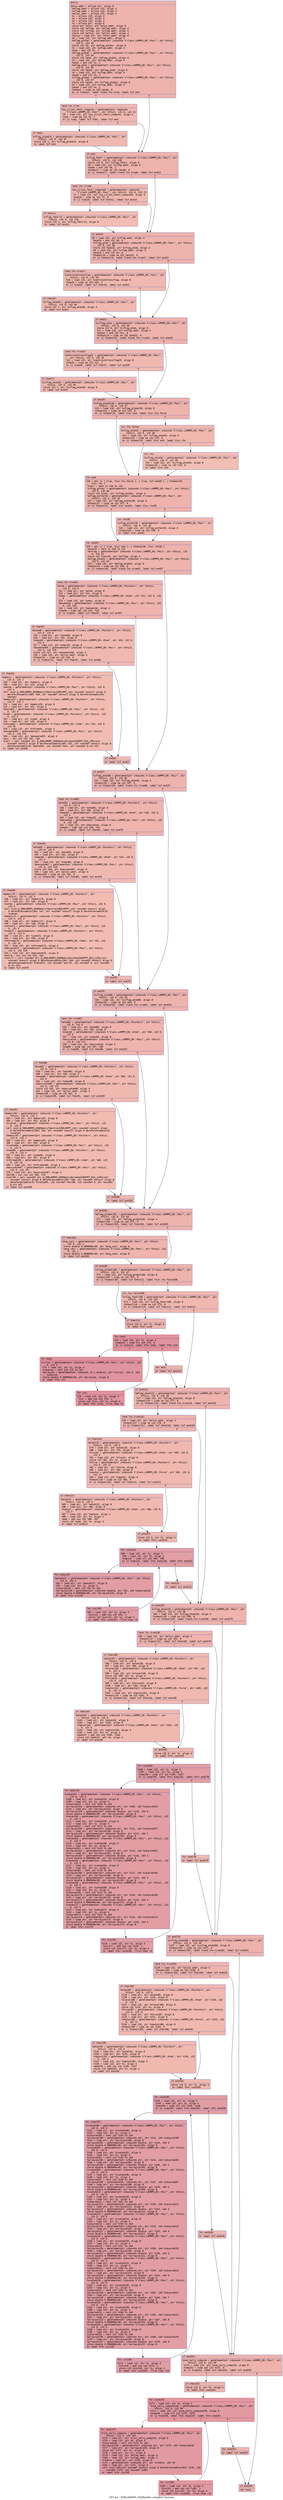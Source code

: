 digraph "CFG for '_ZN9LAMMPS_NS4Pair8ev_setupEiii' function" {
	label="CFG for '_ZN9LAMMPS_NS4Pair8ev_setupEiii' function";

	Node0x55f57321d550 [shape=record,color="#3d50c3ff", style=filled, fillcolor="#d6524470" fontname="Courier",label="{entry:\l|  %this.addr = alloca ptr, align 8\l  %eflag.addr = alloca i32, align 4\l  %vflag.addr = alloca i32, align 4\l  %alloc.addr = alloca i32, align 4\l  %i = alloca i32, align 4\l  %n = alloca i32, align 4\l  %k = alloca i32, align 4\l  %c = alloca ptr, align 8\l  store ptr %this, ptr %this.addr, align 8\l  store i32 %eflag, ptr %eflag.addr, align 4\l  store i32 %vflag, ptr %vflag.addr, align 4\l  store i32 %alloc, ptr %alloc.addr, align 4\l  %this1 = load ptr, ptr %this.addr, align 8\l  %0 = load i32, ptr %eflag.addr, align 4\l  %eflag_either = getelementptr inbounds %\"class.LAMMPS_NS::Pair\", ptr %this1,\l... i32 0, i32 43\l  store i32 %0, ptr %eflag_either, align 8\l  %1 = load i32, ptr %eflag.addr, align 4\l  %and = and i32 %1, 1\l  %eflag_global = getelementptr inbounds %\"class.LAMMPS_NS::Pair\", ptr %this1,\l... i32 0, i32 44\l  store i32 %and, ptr %eflag_global, align 4\l  %2 = load i32, ptr %eflag.addr, align 4\l  %and2 = and i32 %2, 2\l  %eflag_atom = getelementptr inbounds %\"class.LAMMPS_NS::Pair\", ptr %this1,\l... i32 0, i32 45\l  store i32 %and2, ptr %eflag_atom, align 8\l  %3 = load i32, ptr %vflag.addr, align 4\l  %and3 = and i32 %3, 1\l  %vflag_global = getelementptr inbounds %\"class.LAMMPS_NS::Pair\", ptr %this1,\l... i32 0, i32 47\l  store i32 %and3, ptr %vflag_global, align 8\l  %4 = load i32, ptr %vflag.addr, align 4\l  %and4 = and i32 %4, 2\l  %tobool = icmp ne i32 %and4, 0\l  br i1 %tobool, label %land.lhs.true, label %if.end\l|{<s0>T|<s1>F}}"];
	Node0x55f57321d550:s0 -> Node0x55f57321f0b0[tooltip="entry -> land.lhs.true\nProbability 50.00%" ];
	Node0x55f57321d550:s1 -> Node0x55f57321f130[tooltip="entry -> if.end\nProbability 50.00%" ];
	Node0x55f57321f0b0 [shape=record,color="#3d50c3ff", style=filled, fillcolor="#dc5d4a70" fontname="Courier",label="{land.lhs.true:\l|  %no_virial_fdotr_compute = getelementptr inbounds\l... %\"class.LAMMPS_NS::Pair\", ptr %this1, i32 0, i32 21\l  %5 = load i32, ptr %no_virial_fdotr_compute, align 4\l  %cmp = icmp eq i32 %5, 1\l  br i1 %cmp, label %if.then, label %if.end\l|{<s0>T|<s1>F}}"];
	Node0x55f57321f0b0:s0 -> Node0x55f57321f680[tooltip="land.lhs.true -> if.then\nProbability 50.00%" ];
	Node0x55f57321f0b0:s1 -> Node0x55f57321f130[tooltip="land.lhs.true -> if.end\nProbability 50.00%" ];
	Node0x55f57321f680 [shape=record,color="#3d50c3ff", style=filled, fillcolor="#de614d70" fontname="Courier",label="{if.then:\l|  %vflag_global5 = getelementptr inbounds %\"class.LAMMPS_NS::Pair\", ptr\l... %this1, i32 0, i32 47\l  store i32 1, ptr %vflag_global5, align 8\l  br label %if.end\l}"];
	Node0x55f57321f680 -> Node0x55f57321f130[tooltip="if.then -> if.end\nProbability 100.00%" ];
	Node0x55f57321f130 [shape=record,color="#3d50c3ff", style=filled, fillcolor="#d6524470" fontname="Courier",label="{if.end:\l|  %vflag_fdotr = getelementptr inbounds %\"class.LAMMPS_NS::Pair\", ptr\l... %this1, i32 0, i32 118\l  store i32 0, ptr %vflag_fdotr, align 8\l  %6 = load i32, ptr %vflag.addr, align 4\l  %and6 = and i32 %6, 2\l  %tobool7 = icmp ne i32 %and6, 0\l  br i1 %tobool7, label %land.lhs.true8, label %if.end13\l|{<s0>T|<s1>F}}"];
	Node0x55f57321f130:s0 -> Node0x55f57321fcb0[tooltip="if.end -> land.lhs.true8\nProbability 50.00%" ];
	Node0x55f57321f130:s1 -> Node0x55f57321fd30[tooltip="if.end -> if.end13\nProbability 50.00%" ];
	Node0x55f57321fcb0 [shape=record,color="#3d50c3ff", style=filled, fillcolor="#dc5d4a70" fontname="Courier",label="{land.lhs.true8:\l|  %no_virial_fdotr_compute9 = getelementptr inbounds\l... %\"class.LAMMPS_NS::Pair\", ptr %this1, i32 0, i32 21\l  %7 = load i32, ptr %no_virial_fdotr_compute9, align 4\l  %cmp10 = icmp eq i32 %7, 0\l  br i1 %cmp10, label %if.then11, label %if.end13\l|{<s0>T|<s1>F}}"];
	Node0x55f57321fcb0:s0 -> Node0x55f573220120[tooltip="land.lhs.true8 -> if.then11\nProbability 37.50%" ];
	Node0x55f57321fcb0:s1 -> Node0x55f57321fd30[tooltip="land.lhs.true8 -> if.end13\nProbability 62.50%" ];
	Node0x55f573220120 [shape=record,color="#3d50c3ff", style=filled, fillcolor="#e1675170" fontname="Courier",label="{if.then11:\l|  %vflag_fdotr12 = getelementptr inbounds %\"class.LAMMPS_NS::Pair\", ptr\l... %this1, i32 0, i32 118\l  store i32 1, ptr %vflag_fdotr12, align 8\l  br label %if.end13\l}"];
	Node0x55f573220120 -> Node0x55f57321fd30[tooltip="if.then11 -> if.end13\nProbability 100.00%" ];
	Node0x55f57321fd30 [shape=record,color="#3d50c3ff", style=filled, fillcolor="#d6524470" fontname="Courier",label="{if.end13:\l|  %8 = load i32, ptr %vflag.addr, align 4\l  %and14 = and i32 %8, 4\l  %vflag_atom = getelementptr inbounds %\"class.LAMMPS_NS::Pair\", ptr %this1,\l... i32 0, i32 48\l  store i32 %and14, ptr %vflag_atom, align 4\l  %9 = load i32, ptr %vflag.addr, align 4\l  %and15 = and i32 %9, 8\l  %tobool16 = icmp ne i32 %and15, 0\l  br i1 %tobool16, label %land.lhs.true17, label %if.end21\l|{<s0>T|<s1>F}}"];
	Node0x55f57321fd30:s0 -> Node0x55f5732208a0[tooltip="if.end13 -> land.lhs.true17\nProbability 50.00%" ];
	Node0x55f57321fd30:s1 -> Node0x55f573220920[tooltip="if.end13 -> if.end21\nProbability 50.00%" ];
	Node0x55f5732208a0 [shape=record,color="#3d50c3ff", style=filled, fillcolor="#dc5d4a70" fontname="Courier",label="{land.lhs.true17:\l|  %centroidstressflag = getelementptr inbounds %\"class.LAMMPS_NS::Pair\", ptr\l... %this1, i32 0, i32 35\l  %10 = load i32, ptr %centroidstressflag, align 8\l  %cmp18 = icmp ne i32 %10, 1\l  br i1 %cmp18, label %if.then19, label %if.end21\l|{<s0>T|<s1>F}}"];
	Node0x55f5732208a0:s0 -> Node0x55f573220d00[tooltip="land.lhs.true17 -> if.then19\nProbability 50.00%" ];
	Node0x55f5732208a0:s1 -> Node0x55f573220920[tooltip="land.lhs.true17 -> if.end21\nProbability 50.00%" ];
	Node0x55f573220d00 [shape=record,color="#3d50c3ff", style=filled, fillcolor="#de614d70" fontname="Courier",label="{if.then19:\l|  %vflag_atom20 = getelementptr inbounds %\"class.LAMMPS_NS::Pair\", ptr\l... %this1, i32 0, i32 48\l  store i32 1, ptr %vflag_atom20, align 4\l  br label %if.end21\l}"];
	Node0x55f573220d00 -> Node0x55f573220920[tooltip="if.then19 -> if.end21\nProbability 100.00%" ];
	Node0x55f573220920 [shape=record,color="#3d50c3ff", style=filled, fillcolor="#d6524470" fontname="Courier",label="{if.end21:\l|  %cvflag_atom = getelementptr inbounds %\"class.LAMMPS_NS::Pair\", ptr\l... %this1, i32 0, i32 49\l  store i32 0, ptr %cvflag_atom, align 8\l  %11 = load i32, ptr %vflag.addr, align 4\l  %and22 = and i32 %11, 8\l  %tobool23 = icmp ne i32 %and22, 0\l  br i1 %tobool23, label %land.lhs.true24, label %if.end29\l|{<s0>T|<s1>F}}"];
	Node0x55f573220920:s0 -> Node0x55f57321f430[tooltip="if.end21 -> land.lhs.true24\nProbability 50.00%" ];
	Node0x55f573220920:s1 -> Node0x55f573164ac0[tooltip="if.end21 -> if.end29\nProbability 50.00%" ];
	Node0x55f57321f430 [shape=record,color="#3d50c3ff", style=filled, fillcolor="#dc5d4a70" fontname="Courier",label="{land.lhs.true24:\l|  %centroidstressflag25 = getelementptr inbounds %\"class.LAMMPS_NS::Pair\",\l... ptr %this1, i32 0, i32 35\l  %12 = load i32, ptr %centroidstressflag25, align 8\l  %cmp26 = icmp eq i32 %12, 1\l  br i1 %cmp26, label %if.then27, label %if.end29\l|{<s0>T|<s1>F}}"];
	Node0x55f57321f430:s0 -> Node0x55f573221a10[tooltip="land.lhs.true24 -> if.then27\nProbability 50.00%" ];
	Node0x55f57321f430:s1 -> Node0x55f573164ac0[tooltip="land.lhs.true24 -> if.end29\nProbability 50.00%" ];
	Node0x55f573221a10 [shape=record,color="#3d50c3ff", style=filled, fillcolor="#de614d70" fontname="Courier",label="{if.then27:\l|  %cvflag_atom28 = getelementptr inbounds %\"class.LAMMPS_NS::Pair\", ptr\l... %this1, i32 0, i32 49\l  store i32 1, ptr %cvflag_atom28, align 8\l  br label %if.end29\l}"];
	Node0x55f573221a10 -> Node0x55f573164ac0[tooltip="if.then27 -> if.end29\nProbability 100.00%" ];
	Node0x55f573164ac0 [shape=record,color="#3d50c3ff", style=filled, fillcolor="#d6524470" fontname="Courier",label="{if.end29:\l|  %vflag_global30 = getelementptr inbounds %\"class.LAMMPS_NS::Pair\", ptr\l... %this1, i32 0, i32 47\l  %13 = load i32, ptr %vflag_global30, align 8\l  %tobool31 = icmp ne i32 %13, 0\l  br i1 %tobool31, label %lor.end, label %lor.lhs.false\l|{<s0>T|<s1>F}}"];
	Node0x55f573164ac0:s0 -> Node0x55f573221ee0[tooltip="if.end29 -> lor.end\nProbability 62.50%" ];
	Node0x55f573164ac0:s1 -> Node0x55f573221f50[tooltip="if.end29 -> lor.lhs.false\nProbability 37.50%" ];
	Node0x55f573221f50 [shape=record,color="#3d50c3ff", style=filled, fillcolor="#dc5d4a70" fontname="Courier",label="{lor.lhs.false:\l|  %vflag_atom32 = getelementptr inbounds %\"class.LAMMPS_NS::Pair\", ptr\l... %this1, i32 0, i32 48\l  %14 = load i32, ptr %vflag_atom32, align 4\l  %tobool33 = icmp ne i32 %14, 0\l  br i1 %tobool33, label %lor.end, label %lor.rhs\l|{<s0>T|<s1>F}}"];
	Node0x55f573221f50:s0 -> Node0x55f573221ee0[tooltip="lor.lhs.false -> lor.end\nProbability 62.50%" ];
	Node0x55f573221f50:s1 -> Node0x55f5732222b0[tooltip="lor.lhs.false -> lor.rhs\nProbability 37.50%" ];
	Node0x55f5732222b0 [shape=record,color="#3d50c3ff", style=filled, fillcolor="#e36c5570" fontname="Courier",label="{lor.rhs:\l|  %cvflag_atom34 = getelementptr inbounds %\"class.LAMMPS_NS::Pair\", ptr\l... %this1, i32 0, i32 49\l  %15 = load i32, ptr %cvflag_atom34, align 8\l  %tobool35 = icmp ne i32 %15, 0\l  br label %lor.end\l}"];
	Node0x55f5732222b0 -> Node0x55f573221ee0[tooltip="lor.rhs -> lor.end\nProbability 100.00%" ];
	Node0x55f573221ee0 [shape=record,color="#3d50c3ff", style=filled, fillcolor="#d6524470" fontname="Courier",label="{lor.end:\l|  %16 = phi i1 [ true, %lor.lhs.false ], [ true, %if.end29 ], [ %tobool35,\l... %lor.rhs ]\l  %conv = zext i1 %16 to i32\l  %vflag_either = getelementptr inbounds %\"class.LAMMPS_NS::Pair\", ptr %this1,\l... i32 0, i32 46\l  store i32 %conv, ptr %vflag_either, align 4\l  %eflag_either36 = getelementptr inbounds %\"class.LAMMPS_NS::Pair\", ptr\l... %this1, i32 0, i32 43\l  %17 = load i32, ptr %eflag_either36, align 8\l  %tobool37 = icmp ne i32 %17, 0\l  br i1 %tobool37, label %lor.end41, label %lor.rhs38\l|{<s0>T|<s1>F}}"];
	Node0x55f573221ee0:s0 -> Node0x55f573222b70[tooltip="lor.end -> lor.end41\nProbability 62.50%" ];
	Node0x55f573221ee0:s1 -> Node0x55f573222bf0[tooltip="lor.end -> lor.rhs38\nProbability 37.50%" ];
	Node0x55f573222bf0 [shape=record,color="#3d50c3ff", style=filled, fillcolor="#dc5d4a70" fontname="Courier",label="{lor.rhs38:\l|  %vflag_either39 = getelementptr inbounds %\"class.LAMMPS_NS::Pair\", ptr\l... %this1, i32 0, i32 46\l  %18 = load i32, ptr %vflag_either39, align 4\l  %tobool40 = icmp ne i32 %18, 0\l  br label %lor.end41\l}"];
	Node0x55f573222bf0 -> Node0x55f573222b70[tooltip="lor.rhs38 -> lor.end41\nProbability 100.00%" ];
	Node0x55f573222b70 [shape=record,color="#3d50c3ff", style=filled, fillcolor="#d6524470" fontname="Courier",label="{lor.end41:\l|  %19 = phi i1 [ true, %lor.end ], [ %tobool40, %lor.rhs38 ]\l  %conv42 = zext i1 %19 to i32\l  %evflag = getelementptr inbounds %\"class.LAMMPS_NS::Pair\", ptr %this1, i32\l... 0, i32 42\l  store i32 %conv42, ptr %evflag, align 4\l  %eflag_atom43 = getelementptr inbounds %\"class.LAMMPS_NS::Pair\", ptr %this1,\l... i32 0, i32 45\l  %20 = load i32, ptr %eflag_atom43, align 8\l  %tobool44 = icmp ne i32 %20, 0\l  br i1 %tobool44, label %land.lhs.true45, label %if.end57\l|{<s0>T|<s1>F}}"];
	Node0x55f573222b70:s0 -> Node0x55f573223430[tooltip="lor.end41 -> land.lhs.true45\nProbability 62.50%" ];
	Node0x55f573222b70:s1 -> Node0x55f5732234b0[tooltip="lor.end41 -> if.end57\nProbability 37.50%" ];
	Node0x55f573223430 [shape=record,color="#3d50c3ff", style=filled, fillcolor="#d8564670" fontname="Courier",label="{land.lhs.true45:\l|  %atom = getelementptr inbounds %\"class.LAMMPS_NS::Pointers\", ptr %this1,\l... i32 0, i32 6\l  %21 = load ptr, ptr %atom, align 8\l  %22 = load ptr, ptr %21, align 8\l  %nmax = getelementptr inbounds %\"class.LAMMPS_NS::Atom\", ptr %22, i32 0, i32\l... 6\l  %23 = load i32, ptr %nmax, align 8\l  %maxeatom = getelementptr inbounds %\"class.LAMMPS_NS::Pair\", ptr %this1, i32\l... 0, i32 119\l  %24 = load i32, ptr %maxeatom, align 4\l  %cmp46 = icmp sgt i32 %23, %24\l  br i1 %cmp46, label %if.then47, label %if.end57\l|{<s0>T|<s1>F}}"];
	Node0x55f573223430:s0 -> Node0x55f573223b40[tooltip="land.lhs.true45 -> if.then47\nProbability 50.00%" ];
	Node0x55f573223430:s1 -> Node0x55f5732234b0[tooltip="land.lhs.true45 -> if.end57\nProbability 50.00%" ];
	Node0x55f573223b40 [shape=record,color="#3d50c3ff", style=filled, fillcolor="#de614d70" fontname="Courier",label="{if.then47:\l|  %atom48 = getelementptr inbounds %\"class.LAMMPS_NS::Pointers\", ptr %this1,\l... i32 0, i32 6\l  %25 = load ptr, ptr %atom48, align 8\l  %26 = load ptr, ptr %25, align 8\l  %nmax49 = getelementptr inbounds %\"class.LAMMPS_NS::Atom\", ptr %26, i32 0,\l... i32 6\l  %27 = load i32, ptr %nmax49, align 8\l  %maxeatom50 = getelementptr inbounds %\"class.LAMMPS_NS::Pair\", ptr %this1,\l... i32 0, i32 119\l  store i32 %27, ptr %maxeatom50, align 4\l  %28 = load i32, ptr %alloc.addr, align 4\l  %tobool51 = icmp ne i32 %28, 0\l  br i1 %tobool51, label %if.then52, label %if.end56\l|{<s0>T|<s1>F}}"];
	Node0x55f573223b40:s0 -> Node0x55f573224280[tooltip="if.then47 -> if.then52\nProbability 62.50%" ];
	Node0x55f573223b40:s1 -> Node0x55f573224300[tooltip="if.then47 -> if.end56\nProbability 37.50%" ];
	Node0x55f573224280 [shape=record,color="#3d50c3ff", style=filled, fillcolor="#e1675170" fontname="Courier",label="{if.then52:\l|  %memory = getelementptr inbounds %\"class.LAMMPS_NS::Pointers\", ptr %this1,\l... i32 0, i32 2\l  %29 = load ptr, ptr %memory, align 8\l  %30 = load ptr, ptr %29, align 8\l  %eatom = getelementptr inbounds %\"class.LAMMPS_NS::Pair\", ptr %this1, i32 0,\l... i32 4\l  call void @_ZN9LAMMPS_NS6Memory7destroyIdEEvRPT_(ptr noundef nonnull align 8\l... dereferenceable(184) %30, ptr noundef nonnull align 8 dereferenceable(8)\l... %eatom)\l  %memory53 = getelementptr inbounds %\"class.LAMMPS_NS::Pointers\", ptr %this1,\l... i32 0, i32 2\l  %31 = load ptr, ptr %memory53, align 8\l  %32 = load ptr, ptr %31, align 8\l  %eatom54 = getelementptr inbounds %\"class.LAMMPS_NS::Pair\", ptr %this1, i32\l... 0, i32 4\l  %comm = getelementptr inbounds %\"class.LAMMPS_NS::Pointers\", ptr %this1, i32\l... 0, i32 9\l  %33 = load ptr, ptr %comm, align 8\l  %34 = load ptr, ptr %33, align 8\l  %nthreads = getelementptr inbounds %\"class.LAMMPS_NS::Comm\", ptr %34, i32 0,\l... i32 16\l  %35 = load i32, ptr %nthreads, align 4\l  %maxeatom55 = getelementptr inbounds %\"class.LAMMPS_NS::Pair\", ptr %this1,\l... i32 0, i32 119\l  %36 = load i32, ptr %maxeatom55, align 4\l  %mul = mul nsw i32 %35, %36\l  %call = call noundef ptr @_ZN9LAMMPS_NS6Memory6createIdEEPT_RS3_iPKc(ptr\l... noundef nonnull align 8 dereferenceable(184) %32, ptr noundef nonnull align 8\l... dereferenceable(8) %eatom54, i32 noundef %mul, ptr noundef @.str.63)\l  br label %if.end56\l}"];
	Node0x55f573224280 -> Node0x55f573224300[tooltip="if.then52 -> if.end56\nProbability 100.00%" ];
	Node0x55f573224300 [shape=record,color="#3d50c3ff", style=filled, fillcolor="#de614d70" fontname="Courier",label="{if.end56:\l|  br label %if.end57\l}"];
	Node0x55f573224300 -> Node0x55f5732234b0[tooltip="if.end56 -> if.end57\nProbability 100.00%" ];
	Node0x55f5732234b0 [shape=record,color="#3d50c3ff", style=filled, fillcolor="#d6524470" fontname="Courier",label="{if.end57:\l|  %vflag_atom58 = getelementptr inbounds %\"class.LAMMPS_NS::Pair\", ptr\l... %this1, i32 0, i32 48\l  %37 = load i32, ptr %vflag_atom58, align 4\l  %tobool59 = icmp ne i32 %37, 0\l  br i1 %tobool59, label %land.lhs.true60, label %if.end79\l|{<s0>T|<s1>F}}"];
	Node0x55f5732234b0:s0 -> Node0x55f573225bc0[tooltip="if.end57 -> land.lhs.true60\nProbability 62.50%" ];
	Node0x55f5732234b0:s1 -> Node0x55f573225c40[tooltip="if.end57 -> if.end79\nProbability 37.50%" ];
	Node0x55f573225bc0 [shape=record,color="#3d50c3ff", style=filled, fillcolor="#d8564670" fontname="Courier",label="{land.lhs.true60:\l|  %atom61 = getelementptr inbounds %\"class.LAMMPS_NS::Pointers\", ptr %this1,\l... i32 0, i32 6\l  %38 = load ptr, ptr %atom61, align 8\l  %39 = load ptr, ptr %38, align 8\l  %nmax62 = getelementptr inbounds %\"class.LAMMPS_NS::Atom\", ptr %39, i32 0,\l... i32 6\l  %40 = load i32, ptr %nmax62, align 8\l  %maxvatom = getelementptr inbounds %\"class.LAMMPS_NS::Pair\", ptr %this1, i32\l... 0, i32 120\l  %41 = load i32, ptr %maxvatom, align 8\l  %cmp63 = icmp sgt i32 %40, %41\l  br i1 %cmp63, label %if.then64, label %if.end79\l|{<s0>T|<s1>F}}"];
	Node0x55f573225bc0:s0 -> Node0x55f5732262b0[tooltip="land.lhs.true60 -> if.then64\nProbability 50.00%" ];
	Node0x55f573225bc0:s1 -> Node0x55f573225c40[tooltip="land.lhs.true60 -> if.end79\nProbability 50.00%" ];
	Node0x55f5732262b0 [shape=record,color="#3d50c3ff", style=filled, fillcolor="#de614d70" fontname="Courier",label="{if.then64:\l|  %atom65 = getelementptr inbounds %\"class.LAMMPS_NS::Pointers\", ptr %this1,\l... i32 0, i32 6\l  %42 = load ptr, ptr %atom65, align 8\l  %43 = load ptr, ptr %42, align 8\l  %nmax66 = getelementptr inbounds %\"class.LAMMPS_NS::Atom\", ptr %43, i32 0,\l... i32 6\l  %44 = load i32, ptr %nmax66, align 8\l  %maxvatom67 = getelementptr inbounds %\"class.LAMMPS_NS::Pair\", ptr %this1,\l... i32 0, i32 120\l  store i32 %44, ptr %maxvatom67, align 8\l  %45 = load i32, ptr %alloc.addr, align 4\l  %tobool68 = icmp ne i32 %45, 0\l  br i1 %tobool68, label %if.then69, label %if.end78\l|{<s0>T|<s1>F}}"];
	Node0x55f5732262b0:s0 -> Node0x55f5732269f0[tooltip="if.then64 -> if.then69\nProbability 62.50%" ];
	Node0x55f5732262b0:s1 -> Node0x55f573226a70[tooltip="if.then64 -> if.end78\nProbability 37.50%" ];
	Node0x55f5732269f0 [shape=record,color="#3d50c3ff", style=filled, fillcolor="#e1675170" fontname="Courier",label="{if.then69:\l|  %memory70 = getelementptr inbounds %\"class.LAMMPS_NS::Pointers\", ptr\l... %this1, i32 0, i32 2\l  %46 = load ptr, ptr %memory70, align 8\l  %47 = load ptr, ptr %46, align 8\l  %vatom = getelementptr inbounds %\"class.LAMMPS_NS::Pair\", ptr %this1, i32 0,\l... i32 5\l  call void @_ZN9LAMMPS_NS6Memory7destroyIdEEvRPPT_(ptr noundef nonnull align\l... 8 dereferenceable(184) %47, ptr noundef nonnull align 8 dereferenceable(8)\l... %vatom)\l  %memory71 = getelementptr inbounds %\"class.LAMMPS_NS::Pointers\", ptr %this1,\l... i32 0, i32 2\l  %48 = load ptr, ptr %memory71, align 8\l  %49 = load ptr, ptr %48, align 8\l  %vatom72 = getelementptr inbounds %\"class.LAMMPS_NS::Pair\", ptr %this1, i32\l... 0, i32 5\l  %comm73 = getelementptr inbounds %\"class.LAMMPS_NS::Pointers\", ptr %this1,\l... i32 0, i32 9\l  %50 = load ptr, ptr %comm73, align 8\l  %51 = load ptr, ptr %50, align 8\l  %nthreads74 = getelementptr inbounds %\"class.LAMMPS_NS::Comm\", ptr %51, i32\l... 0, i32 16\l  %52 = load i32, ptr %nthreads74, align 4\l  %maxvatom75 = getelementptr inbounds %\"class.LAMMPS_NS::Pair\", ptr %this1,\l... i32 0, i32 120\l  %53 = load i32, ptr %maxvatom75, align 8\l  %mul76 = mul nsw i32 %52, %53\l  %call77 = call noundef ptr @_ZN9LAMMPS_NS6Memory6createIdEEPPT_RS4_iiPKc(ptr\l... noundef nonnull align 8 dereferenceable(184) %49, ptr noundef nonnull align 8\l... dereferenceable(8) %vatom72, i32 noundef %mul76, i32 noundef 6, ptr noundef\l... @.str.64)\l  br label %if.end78\l}"];
	Node0x55f5732269f0 -> Node0x55f573226a70[tooltip="if.then69 -> if.end78\nProbability 100.00%" ];
	Node0x55f573226a70 [shape=record,color="#3d50c3ff", style=filled, fillcolor="#de614d70" fontname="Courier",label="{if.end78:\l|  br label %if.end79\l}"];
	Node0x55f573226a70 -> Node0x55f573225c40[tooltip="if.end78 -> if.end79\nProbability 100.00%" ];
	Node0x55f573225c40 [shape=record,color="#3d50c3ff", style=filled, fillcolor="#d6524470" fontname="Courier",label="{if.end79:\l|  %cvflag_atom80 = getelementptr inbounds %\"class.LAMMPS_NS::Pair\", ptr\l... %this1, i32 0, i32 49\l  %54 = load i32, ptr %cvflag_atom80, align 8\l  %tobool81 = icmp ne i32 %54, 0\l  br i1 %tobool81, label %land.lhs.true82, label %if.end101\l|{<s0>T|<s1>F}}"];
	Node0x55f573225c40:s0 -> Node0x55f573228510[tooltip="if.end79 -> land.lhs.true82\nProbability 62.50%" ];
	Node0x55f573225c40:s1 -> Node0x55f573228590[tooltip="if.end79 -> if.end101\nProbability 37.50%" ];
	Node0x55f573228510 [shape=record,color="#3d50c3ff", style=filled, fillcolor="#d8564670" fontname="Courier",label="{land.lhs.true82:\l|  %atom83 = getelementptr inbounds %\"class.LAMMPS_NS::Pointers\", ptr %this1,\l... i32 0, i32 6\l  %55 = load ptr, ptr %atom83, align 8\l  %56 = load ptr, ptr %55, align 8\l  %nmax84 = getelementptr inbounds %\"class.LAMMPS_NS::Atom\", ptr %56, i32 0,\l... i32 6\l  %57 = load i32, ptr %nmax84, align 8\l  %maxcvatom = getelementptr inbounds %\"class.LAMMPS_NS::Pair\", ptr %this1,\l... i32 0, i32 121\l  %58 = load i32, ptr %maxcvatom, align 4\l  %cmp85 = icmp sgt i32 %57, %58\l  br i1 %cmp85, label %if.then86, label %if.end101\l|{<s0>T|<s1>F}}"];
	Node0x55f573228510:s0 -> Node0x55f573228c00[tooltip="land.lhs.true82 -> if.then86\nProbability 50.00%" ];
	Node0x55f573228510:s1 -> Node0x55f573228590[tooltip="land.lhs.true82 -> if.end101\nProbability 50.00%" ];
	Node0x55f573228c00 [shape=record,color="#3d50c3ff", style=filled, fillcolor="#de614d70" fontname="Courier",label="{if.then86:\l|  %atom87 = getelementptr inbounds %\"class.LAMMPS_NS::Pointers\", ptr %this1,\l... i32 0, i32 6\l  %59 = load ptr, ptr %atom87, align 8\l  %60 = load ptr, ptr %59, align 8\l  %nmax88 = getelementptr inbounds %\"class.LAMMPS_NS::Atom\", ptr %60, i32 0,\l... i32 6\l  %61 = load i32, ptr %nmax88, align 8\l  %maxcvatom89 = getelementptr inbounds %\"class.LAMMPS_NS::Pair\", ptr %this1,\l... i32 0, i32 121\l  store i32 %61, ptr %maxcvatom89, align 4\l  %62 = load i32, ptr %alloc.addr, align 4\l  %tobool90 = icmp ne i32 %62, 0\l  br i1 %tobool90, label %if.then91, label %if.end100\l|{<s0>T|<s1>F}}"];
	Node0x55f573228c00:s0 -> Node0x55f573229340[tooltip="if.then86 -> if.then91\nProbability 62.50%" ];
	Node0x55f573228c00:s1 -> Node0x55f5732293c0[tooltip="if.then86 -> if.end100\nProbability 37.50%" ];
	Node0x55f573229340 [shape=record,color="#3d50c3ff", style=filled, fillcolor="#e1675170" fontname="Courier",label="{if.then91:\l|  %memory92 = getelementptr inbounds %\"class.LAMMPS_NS::Pointers\", ptr\l... %this1, i32 0, i32 2\l  %63 = load ptr, ptr %memory92, align 8\l  %64 = load ptr, ptr %63, align 8\l  %cvatom = getelementptr inbounds %\"class.LAMMPS_NS::Pair\", ptr %this1, i32\l... 0, i32 6\l  call void @_ZN9LAMMPS_NS6Memory7destroyIdEEvRPPT_(ptr noundef nonnull align\l... 8 dereferenceable(184) %64, ptr noundef nonnull align 8 dereferenceable(8)\l... %cvatom)\l  %memory93 = getelementptr inbounds %\"class.LAMMPS_NS::Pointers\", ptr %this1,\l... i32 0, i32 2\l  %65 = load ptr, ptr %memory93, align 8\l  %66 = load ptr, ptr %65, align 8\l  %cvatom94 = getelementptr inbounds %\"class.LAMMPS_NS::Pair\", ptr %this1, i32\l... 0, i32 6\l  %comm95 = getelementptr inbounds %\"class.LAMMPS_NS::Pointers\", ptr %this1,\l... i32 0, i32 9\l  %67 = load ptr, ptr %comm95, align 8\l  %68 = load ptr, ptr %67, align 8\l  %nthreads96 = getelementptr inbounds %\"class.LAMMPS_NS::Comm\", ptr %68, i32\l... 0, i32 16\l  %69 = load i32, ptr %nthreads96, align 4\l  %maxcvatom97 = getelementptr inbounds %\"class.LAMMPS_NS::Pair\", ptr %this1,\l... i32 0, i32 121\l  %70 = load i32, ptr %maxcvatom97, align 4\l  %mul98 = mul nsw i32 %69, %70\l  %call99 = call noundef ptr @_ZN9LAMMPS_NS6Memory6createIdEEPPT_RS4_iiPKc(ptr\l... noundef nonnull align 8 dereferenceable(184) %66, ptr noundef nonnull align 8\l... dereferenceable(8) %cvatom94, i32 noundef %mul98, i32 noundef 9, ptr noundef\l... @.str.65)\l  br label %if.end100\l}"];
	Node0x55f573229340 -> Node0x55f5732293c0[tooltip="if.then91 -> if.end100\nProbability 100.00%" ];
	Node0x55f5732293c0 [shape=record,color="#3d50c3ff", style=filled, fillcolor="#de614d70" fontname="Courier",label="{if.end100:\l|  br label %if.end101\l}"];
	Node0x55f5732293c0 -> Node0x55f573228590[tooltip="if.end100 -> if.end101\nProbability 100.00%" ];
	Node0x55f573228590 [shape=record,color="#3d50c3ff", style=filled, fillcolor="#d6524470" fontname="Courier",label="{if.end101:\l|  %eflag_global102 = getelementptr inbounds %\"class.LAMMPS_NS::Pair\", ptr\l... %this1, i32 0, i32 44\l  %71 = load i32, ptr %eflag_global102, align 4\l  %tobool103 = icmp ne i32 %71, 0\l  br i1 %tobool103, label %if.then104, label %if.end105\l|{<s0>T|<s1>F}}"];
	Node0x55f573228590:s0 -> Node0x55f5732b1b00[tooltip="if.end101 -> if.then104\nProbability 62.50%" ];
	Node0x55f573228590:s1 -> Node0x55f5732b1b50[tooltip="if.end101 -> if.end105\nProbability 37.50%" ];
	Node0x55f5732b1b00 [shape=record,color="#3d50c3ff", style=filled, fillcolor="#d8564670" fontname="Courier",label="{if.then104:\l|  %eng_coul = getelementptr inbounds %\"class.LAMMPS_NS::Pair\", ptr %this1,\l... i32 0, i32 2\l  store double 0.000000e+00, ptr %eng_coul, align 8\l  %eng_vdwl = getelementptr inbounds %\"class.LAMMPS_NS::Pair\", ptr %this1, i32\l... 0, i32 1\l  store double 0.000000e+00, ptr %eng_vdwl, align 8\l  br label %if.end105\l}"];
	Node0x55f5732b1b00 -> Node0x55f5732b1b50[tooltip="if.then104 -> if.end105\nProbability 100.00%" ];
	Node0x55f5732b1b50 [shape=record,color="#3d50c3ff", style=filled, fillcolor="#d6524470" fontname="Courier",label="{if.end105:\l|  %vflag_global106 = getelementptr inbounds %\"class.LAMMPS_NS::Pair\", ptr\l... %this1, i32 0, i32 47\l  %72 = load i32, ptr %vflag_global106, align 8\l  %tobool107 = icmp ne i32 %72, 0\l  br i1 %tobool107, label %if.then111, label %lor.lhs.false108\l|{<s0>T|<s1>F}}"];
	Node0x55f5732b1b50:s0 -> Node0x55f5732b2240[tooltip="if.end105 -> if.then111\nProbability 62.50%" ];
	Node0x55f5732b1b50:s1 -> Node0x55f5732b22f0[tooltip="if.end105 -> lor.lhs.false108\nProbability 37.50%" ];
	Node0x55f5732b22f0 [shape=record,color="#3d50c3ff", style=filled, fillcolor="#dc5d4a70" fontname="Courier",label="{lor.lhs.false108:\l|  %vflag_fdotr109 = getelementptr inbounds %\"class.LAMMPS_NS::Pair\", ptr\l... %this1, i32 0, i32 118\l  %73 = load i32, ptr %vflag_fdotr109, align 8\l  %tobool110 = icmp ne i32 %73, 0\l  br i1 %tobool110, label %if.then111, label %if.end113\l|{<s0>T|<s1>F}}"];
	Node0x55f5732b22f0:s0 -> Node0x55f5732b2240[tooltip="lor.lhs.false108 -> if.then111\nProbability 62.50%" ];
	Node0x55f5732b22f0:s1 -> Node0x55f5732b2650[tooltip="lor.lhs.false108 -> if.end113\nProbability 37.50%" ];
	Node0x55f5732b2240 [shape=record,color="#3d50c3ff", style=filled, fillcolor="#d6524470" fontname="Courier",label="{if.then111:\l|  store i32 0, ptr %i, align 4\l  br label %for.cond\l}"];
	Node0x55f5732b2240 -> Node0x55f5732b2820[tooltip="if.then111 -> for.cond\nProbability 100.00%" ];
	Node0x55f5732b2820 [shape=record,color="#b70d28ff", style=filled, fillcolor="#b70d2870" fontname="Courier",label="{for.cond:\l|  %74 = load i32, ptr %i, align 4\l  %cmp112 = icmp slt i32 %74, 6\l  br i1 %cmp112, label %for.body, label %for.end\l|{<s0>T|<s1>F}}"];
	Node0x55f5732b2820:s0 -> Node0x55f5732b29f0[tooltip="for.cond -> for.body\nProbability 96.88%" ];
	Node0x55f5732b2820:s1 -> Node0x55f5732b2a70[tooltip="for.cond -> for.end\nProbability 3.12%" ];
	Node0x55f5732b29f0 [shape=record,color="#b70d28ff", style=filled, fillcolor="#b70d2870" fontname="Courier",label="{for.body:\l|  %virial = getelementptr inbounds %\"class.LAMMPS_NS::Pair\", ptr %this1, i32\l... 0, i32 3\l  %75 = load i32, ptr %i, align 4\l  %idxprom = sext i32 %75 to i64\l  %arrayidx = getelementptr inbounds [6 x double], ptr %virial, i64 0, i64\l... %idxprom\l  store double 0.000000e+00, ptr %arrayidx, align 8\l  br label %for.inc\l}"];
	Node0x55f5732b29f0 -> Node0x55f5732b2f10[tooltip="for.body -> for.inc\nProbability 100.00%" ];
	Node0x55f5732b2f10 [shape=record,color="#b70d28ff", style=filled, fillcolor="#b70d2870" fontname="Courier",label="{for.inc:\l|  %76 = load i32, ptr %i, align 4\l  %inc = add nsw i32 %76, 1\l  store i32 %inc, ptr %i, align 4\l  br label %for.cond, !llvm.loop !6\l}"];
	Node0x55f5732b2f10 -> Node0x55f5732b2820[tooltip="for.inc -> for.cond\nProbability 100.00%" ];
	Node0x55f5732b2a70 [shape=record,color="#3d50c3ff", style=filled, fillcolor="#d6524470" fontname="Courier",label="{for.end:\l|  br label %if.end113\l}"];
	Node0x55f5732b2a70 -> Node0x55f5732b2650[tooltip="for.end -> if.end113\nProbability 100.00%" ];
	Node0x55f5732b2650 [shape=record,color="#3d50c3ff", style=filled, fillcolor="#d6524470" fontname="Courier",label="{if.end113:\l|  %eflag_atom114 = getelementptr inbounds %\"class.LAMMPS_NS::Pair\", ptr\l... %this1, i32 0, i32 45\l  %77 = load i32, ptr %eflag_atom114, align 8\l  %tobool115 = icmp ne i32 %77, 0\l  br i1 %tobool115, label %land.lhs.true116, label %if.end133\l|{<s0>T|<s1>F}}"];
	Node0x55f5732b2650:s0 -> Node0x55f5732b35d0[tooltip="if.end113 -> land.lhs.true116\nProbability 62.50%" ];
	Node0x55f5732b2650:s1 -> Node0x55f5732b3670[tooltip="if.end113 -> if.end133\nProbability 37.50%" ];
	Node0x55f5732b35d0 [shape=record,color="#3d50c3ff", style=filled, fillcolor="#d8564670" fontname="Courier",label="{land.lhs.true116:\l|  %78 = load i32, ptr %alloc.addr, align 4\l  %tobool117 = icmp ne i32 %78, 0\l  br i1 %tobool117, label %if.then118, label %if.end133\l|{<s0>T|<s1>F}}"];
	Node0x55f5732b35d0:s0 -> Node0x55f5732b38e0[tooltip="land.lhs.true116 -> if.then118\nProbability 62.50%" ];
	Node0x55f5732b35d0:s1 -> Node0x55f5732b3670[tooltip="land.lhs.true116 -> if.end133\nProbability 37.50%" ];
	Node0x55f5732b38e0 [shape=record,color="#3d50c3ff", style=filled, fillcolor="#dc5d4a70" fontname="Courier",label="{if.then118:\l|  %atom119 = getelementptr inbounds %\"class.LAMMPS_NS::Pointers\", ptr\l... %this1, i32 0, i32 6\l  %79 = load ptr, ptr %atom119, align 8\l  %80 = load ptr, ptr %79, align 8\l  %nlocal = getelementptr inbounds %\"class.LAMMPS_NS::Atom\", ptr %80, i32 0,\l... i32 4\l  %81 = load i32, ptr %nlocal, align 8\l  store i32 %81, ptr %n, align 4\l  %force = getelementptr inbounds %\"class.LAMMPS_NS::Pointers\", ptr %this1,\l... i32 0, i32 11\l  %82 = load ptr, ptr %force, align 8\l  %83 = load ptr, ptr %82, align 8\l  %newton = getelementptr inbounds %\"class.LAMMPS_NS::Force\", ptr %83, i32 0,\l... i32 21\l  %84 = load i32, ptr %newton, align 8\l  %tobool120 = icmp ne i32 %84, 0\l  br i1 %tobool120, label %if.then121, label %if.end123\l|{<s0>T|<s1>F}}"];
	Node0x55f5732b38e0:s0 -> Node0x55f5732b41a0[tooltip="if.then118 -> if.then121\nProbability 62.50%" ];
	Node0x55f5732b38e0:s1 -> Node0x55f5732b4220[tooltip="if.then118 -> if.end123\nProbability 37.50%" ];
	Node0x55f5732b41a0 [shape=record,color="#3d50c3ff", style=filled, fillcolor="#de614d70" fontname="Courier",label="{if.then121:\l|  %atom122 = getelementptr inbounds %\"class.LAMMPS_NS::Pointers\", ptr\l... %this1, i32 0, i32 6\l  %85 = load ptr, ptr %atom122, align 8\l  %86 = load ptr, ptr %85, align 8\l  %nghost = getelementptr inbounds %\"class.LAMMPS_NS::Atom\", ptr %86, i32 0,\l... i32 5\l  %87 = load i32, ptr %nghost, align 4\l  %88 = load i32, ptr %n, align 4\l  %add = add nsw i32 %88, %87\l  store i32 %add, ptr %n, align 4\l  br label %if.end123\l}"];
	Node0x55f5732b41a0 -> Node0x55f5732b4220[tooltip="if.then121 -> if.end123\nProbability 100.00%" ];
	Node0x55f5732b4220 [shape=record,color="#3d50c3ff", style=filled, fillcolor="#dc5d4a70" fontname="Courier",label="{if.end123:\l|  store i32 0, ptr %i, align 4\l  br label %for.cond124\l}"];
	Node0x55f5732b4220 -> Node0x55f5732b4970[tooltip="if.end123 -> for.cond124\nProbability 100.00%" ];
	Node0x55f5732b4970 [shape=record,color="#3d50c3ff", style=filled, fillcolor="#be242e70" fontname="Courier",label="{for.cond124:\l|  %89 = load i32, ptr %i, align 4\l  %90 = load i32, ptr %n, align 4\l  %cmp125 = icmp slt i32 %89, %90\l  br i1 %cmp125, label %for.body126, label %for.end132\l|{<s0>T|<s1>F}}"];
	Node0x55f5732b4970:s0 -> Node0x55f5732b4c10[tooltip="for.cond124 -> for.body126\nProbability 96.88%" ];
	Node0x55f5732b4970:s1 -> Node0x55f5732b4c90[tooltip="for.cond124 -> for.end132\nProbability 3.12%" ];
	Node0x55f5732b4c10 [shape=record,color="#3d50c3ff", style=filled, fillcolor="#be242e70" fontname="Courier",label="{for.body126:\l|  %eatom127 = getelementptr inbounds %\"class.LAMMPS_NS::Pair\", ptr %this1,\l... i32 0, i32 4\l  %91 = load ptr, ptr %eatom127, align 8\l  %92 = load i32, ptr %i, align 4\l  %idxprom128 = sext i32 %92 to i64\l  %arrayidx129 = getelementptr inbounds double, ptr %91, i64 %idxprom128\l  store double 0.000000e+00, ptr %arrayidx129, align 8\l  br label %for.inc130\l}"];
	Node0x55f5732b4c10 -> Node0x55f573224e40[tooltip="for.body126 -> for.inc130\nProbability 100.00%" ];
	Node0x55f573224e40 [shape=record,color="#3d50c3ff", style=filled, fillcolor="#be242e70" fontname="Courier",label="{for.inc130:\l|  %93 = load i32, ptr %i, align 4\l  %inc131 = add nsw i32 %93, 1\l  store i32 %inc131, ptr %i, align 4\l  br label %for.cond124, !llvm.loop !8\l}"];
	Node0x55f573224e40 -> Node0x55f5732b4970[tooltip="for.inc130 -> for.cond124\nProbability 100.00%" ];
	Node0x55f5732b4c90 [shape=record,color="#3d50c3ff", style=filled, fillcolor="#dc5d4a70" fontname="Courier",label="{for.end132:\l|  br label %if.end133\l}"];
	Node0x55f5732b4c90 -> Node0x55f5732b3670[tooltip="for.end132 -> if.end133\nProbability 100.00%" ];
	Node0x55f5732b3670 [shape=record,color="#3d50c3ff", style=filled, fillcolor="#d6524470" fontname="Courier",label="{if.end133:\l|  %vflag_atom134 = getelementptr inbounds %\"class.LAMMPS_NS::Pair\", ptr\l... %this1, i32 0, i32 48\l  %94 = load i32, ptr %vflag_atom134, align 4\l  %tobool135 = icmp ne i32 %94, 0\l  br i1 %tobool135, label %land.lhs.true136, label %if.end179\l|{<s0>T|<s1>F}}"];
	Node0x55f5732b3670:s0 -> Node0x55f573225590[tooltip="if.end133 -> land.lhs.true136\nProbability 62.50%" ];
	Node0x55f5732b3670:s1 -> Node0x55f573225630[tooltip="if.end133 -> if.end179\nProbability 37.50%" ];
	Node0x55f573225590 [shape=record,color="#3d50c3ff", style=filled, fillcolor="#d8564670" fontname="Courier",label="{land.lhs.true136:\l|  %95 = load i32, ptr %alloc.addr, align 4\l  %tobool137 = icmp ne i32 %95, 0\l  br i1 %tobool137, label %if.then138, label %if.end179\l|{<s0>T|<s1>F}}"];
	Node0x55f573225590:s0 -> Node0x55f5732258a0[tooltip="land.lhs.true136 -> if.then138\nProbability 62.50%" ];
	Node0x55f573225590:s1 -> Node0x55f573225630[tooltip="land.lhs.true136 -> if.end179\nProbability 37.50%" ];
	Node0x55f5732258a0 [shape=record,color="#3d50c3ff", style=filled, fillcolor="#dc5d4a70" fontname="Courier",label="{if.then138:\l|  %atom139 = getelementptr inbounds %\"class.LAMMPS_NS::Pointers\", ptr\l... %this1, i32 0, i32 6\l  %96 = load ptr, ptr %atom139, align 8\l  %97 = load ptr, ptr %96, align 8\l  %nlocal140 = getelementptr inbounds %\"class.LAMMPS_NS::Atom\", ptr %97, i32\l... 0, i32 4\l  %98 = load i32, ptr %nlocal140, align 8\l  store i32 %98, ptr %n, align 4\l  %force141 = getelementptr inbounds %\"class.LAMMPS_NS::Pointers\", ptr %this1,\l... i32 0, i32 11\l  %99 = load ptr, ptr %force141, align 8\l  %100 = load ptr, ptr %99, align 8\l  %newton142 = getelementptr inbounds %\"class.LAMMPS_NS::Force\", ptr %100, i32\l... 0, i32 21\l  %101 = load i32, ptr %newton142, align 8\l  %tobool143 = icmp ne i32 %101, 0\l  br i1 %tobool143, label %if.then144, label %if.end148\l|{<s0>T|<s1>F}}"];
	Node0x55f5732258a0:s0 -> Node0x55f5732b7950[tooltip="if.then138 -> if.then144\nProbability 62.50%" ];
	Node0x55f5732258a0:s1 -> Node0x55f5732b79a0[tooltip="if.then138 -> if.end148\nProbability 37.50%" ];
	Node0x55f5732b7950 [shape=record,color="#3d50c3ff", style=filled, fillcolor="#de614d70" fontname="Courier",label="{if.then144:\l|  %atom145 = getelementptr inbounds %\"class.LAMMPS_NS::Pointers\", ptr\l... %this1, i32 0, i32 6\l  %102 = load ptr, ptr %atom145, align 8\l  %103 = load ptr, ptr %102, align 8\l  %nghost146 = getelementptr inbounds %\"class.LAMMPS_NS::Atom\", ptr %103, i32\l... 0, i32 5\l  %104 = load i32, ptr %nghost146, align 4\l  %105 = load i32, ptr %n, align 4\l  %add147 = add nsw i32 %105, %104\l  store i32 %add147, ptr %n, align 4\l  br label %if.end148\l}"];
	Node0x55f5732b7950 -> Node0x55f5732b79a0[tooltip="if.then144 -> if.end148\nProbability 100.00%" ];
	Node0x55f5732b79a0 [shape=record,color="#3d50c3ff", style=filled, fillcolor="#dc5d4a70" fontname="Courier",label="{if.end148:\l|  store i32 0, ptr %i, align 4\l  br label %for.cond149\l}"];
	Node0x55f5732b79a0 -> Node0x55f5732b8100[tooltip="if.end148 -> for.cond149\nProbability 100.00%" ];
	Node0x55f5732b8100 [shape=record,color="#3d50c3ff", style=filled, fillcolor="#be242e70" fontname="Courier",label="{for.cond149:\l|  %106 = load i32, ptr %i, align 4\l  %107 = load i32, ptr %n, align 4\l  %cmp150 = icmp slt i32 %106, %107\l  br i1 %cmp150, label %for.body151, label %for.end178\l|{<s0>T|<s1>F}}"];
	Node0x55f5732b8100:s0 -> Node0x55f5732b83a0[tooltip="for.cond149 -> for.body151\nProbability 96.88%" ];
	Node0x55f5732b8100:s1 -> Node0x55f5732b8420[tooltip="for.cond149 -> for.end178\nProbability 3.12%" ];
	Node0x55f5732b83a0 [shape=record,color="#3d50c3ff", style=filled, fillcolor="#be242e70" fontname="Courier",label="{for.body151:\l|  %vatom152 = getelementptr inbounds %\"class.LAMMPS_NS::Pair\", ptr %this1,\l... i32 0, i32 5\l  %108 = load ptr, ptr %vatom152, align 8\l  %109 = load i32, ptr %i, align 4\l  %idxprom153 = sext i32 %109 to i64\l  %arrayidx154 = getelementptr inbounds ptr, ptr %108, i64 %idxprom153\l  %110 = load ptr, ptr %arrayidx154, align 8\l  %arrayidx155 = getelementptr inbounds double, ptr %110, i64 0\l  store double 0.000000e+00, ptr %arrayidx155, align 8\l  %vatom156 = getelementptr inbounds %\"class.LAMMPS_NS::Pair\", ptr %this1, i32\l... 0, i32 5\l  %111 = load ptr, ptr %vatom156, align 8\l  %112 = load i32, ptr %i, align 4\l  %idxprom157 = sext i32 %112 to i64\l  %arrayidx158 = getelementptr inbounds ptr, ptr %111, i64 %idxprom157\l  %113 = load ptr, ptr %arrayidx158, align 8\l  %arrayidx159 = getelementptr inbounds double, ptr %113, i64 1\l  store double 0.000000e+00, ptr %arrayidx159, align 8\l  %vatom160 = getelementptr inbounds %\"class.LAMMPS_NS::Pair\", ptr %this1, i32\l... 0, i32 5\l  %114 = load ptr, ptr %vatom160, align 8\l  %115 = load i32, ptr %i, align 4\l  %idxprom161 = sext i32 %115 to i64\l  %arrayidx162 = getelementptr inbounds ptr, ptr %114, i64 %idxprom161\l  %116 = load ptr, ptr %arrayidx162, align 8\l  %arrayidx163 = getelementptr inbounds double, ptr %116, i64 2\l  store double 0.000000e+00, ptr %arrayidx163, align 8\l  %vatom164 = getelementptr inbounds %\"class.LAMMPS_NS::Pair\", ptr %this1, i32\l... 0, i32 5\l  %117 = load ptr, ptr %vatom164, align 8\l  %118 = load i32, ptr %i, align 4\l  %idxprom165 = sext i32 %118 to i64\l  %arrayidx166 = getelementptr inbounds ptr, ptr %117, i64 %idxprom165\l  %119 = load ptr, ptr %arrayidx166, align 8\l  %arrayidx167 = getelementptr inbounds double, ptr %119, i64 3\l  store double 0.000000e+00, ptr %arrayidx167, align 8\l  %vatom168 = getelementptr inbounds %\"class.LAMMPS_NS::Pair\", ptr %this1, i32\l... 0, i32 5\l  %120 = load ptr, ptr %vatom168, align 8\l  %121 = load i32, ptr %i, align 4\l  %idxprom169 = sext i32 %121 to i64\l  %arrayidx170 = getelementptr inbounds ptr, ptr %120, i64 %idxprom169\l  %122 = load ptr, ptr %arrayidx170, align 8\l  %arrayidx171 = getelementptr inbounds double, ptr %122, i64 4\l  store double 0.000000e+00, ptr %arrayidx171, align 8\l  %vatom172 = getelementptr inbounds %\"class.LAMMPS_NS::Pair\", ptr %this1, i32\l... 0, i32 5\l  %123 = load ptr, ptr %vatom172, align 8\l  %124 = load i32, ptr %i, align 4\l  %idxprom173 = sext i32 %124 to i64\l  %arrayidx174 = getelementptr inbounds ptr, ptr %123, i64 %idxprom173\l  %125 = load ptr, ptr %arrayidx174, align 8\l  %arrayidx175 = getelementptr inbounds double, ptr %125, i64 5\l  store double 0.000000e+00, ptr %arrayidx175, align 8\l  br label %for.inc176\l}"];
	Node0x55f5732b83a0 -> Node0x55f5732ba590[tooltip="for.body151 -> for.inc176\nProbability 100.00%" ];
	Node0x55f5732ba590 [shape=record,color="#3d50c3ff", style=filled, fillcolor="#be242e70" fontname="Courier",label="{for.inc176:\l|  %126 = load i32, ptr %i, align 4\l  %inc177 = add nsw i32 %126, 1\l  store i32 %inc177, ptr %i, align 4\l  br label %for.cond149, !llvm.loop !9\l}"];
	Node0x55f5732ba590 -> Node0x55f5732b8100[tooltip="for.inc176 -> for.cond149\nProbability 100.00%" ];
	Node0x55f5732b8420 [shape=record,color="#3d50c3ff", style=filled, fillcolor="#dc5d4a70" fontname="Courier",label="{for.end178:\l|  br label %if.end179\l}"];
	Node0x55f5732b8420 -> Node0x55f573225630[tooltip="for.end178 -> if.end179\nProbability 100.00%" ];
	Node0x55f573225630 [shape=record,color="#3d50c3ff", style=filled, fillcolor="#d6524470" fontname="Courier",label="{if.end179:\l|  %cvflag_atom180 = getelementptr inbounds %\"class.LAMMPS_NS::Pair\", ptr\l... %this1, i32 0, i32 49\l  %127 = load i32, ptr %cvflag_atom180, align 8\l  %tobool181 = icmp ne i32 %127, 0\l  br i1 %tobool181, label %land.lhs.true182, label %if.end241\l|{<s0>T|<s1>F}}"];
	Node0x55f573225630:s0 -> Node0x55f5732bace0[tooltip="if.end179 -> land.lhs.true182\nProbability 62.50%" ];
	Node0x55f573225630:s1 -> Node0x55f5732bad80[tooltip="if.end179 -> if.end241\nProbability 37.50%" ];
	Node0x55f5732bace0 [shape=record,color="#3d50c3ff", style=filled, fillcolor="#d8564670" fontname="Courier",label="{land.lhs.true182:\l|  %128 = load i32, ptr %alloc.addr, align 4\l  %tobool183 = icmp ne i32 %128, 0\l  br i1 %tobool183, label %if.then184, label %if.end241\l|{<s0>T|<s1>F}}"];
	Node0x55f5732bace0:s0 -> Node0x55f5732baff0[tooltip="land.lhs.true182 -> if.then184\nProbability 62.50%" ];
	Node0x55f5732bace0:s1 -> Node0x55f5732bad80[tooltip="land.lhs.true182 -> if.end241\nProbability 37.50%" ];
	Node0x55f5732baff0 [shape=record,color="#3d50c3ff", style=filled, fillcolor="#dc5d4a70" fontname="Courier",label="{if.then184:\l|  %atom185 = getelementptr inbounds %\"class.LAMMPS_NS::Pointers\", ptr\l... %this1, i32 0, i32 6\l  %129 = load ptr, ptr %atom185, align 8\l  %130 = load ptr, ptr %129, align 8\l  %nlocal186 = getelementptr inbounds %\"class.LAMMPS_NS::Atom\", ptr %130, i32\l... 0, i32 4\l  %131 = load i32, ptr %nlocal186, align 8\l  store i32 %131, ptr %n, align 4\l  %force187 = getelementptr inbounds %\"class.LAMMPS_NS::Pointers\", ptr %this1,\l... i32 0, i32 11\l  %132 = load ptr, ptr %force187, align 8\l  %133 = load ptr, ptr %132, align 8\l  %newton188 = getelementptr inbounds %\"class.LAMMPS_NS::Force\", ptr %133, i32\l... 0, i32 21\l  %134 = load i32, ptr %newton188, align 8\l  %tobool189 = icmp ne i32 %134, 0\l  br i1 %tobool189, label %if.then190, label %if.end194\l|{<s0>T|<s1>F}}"];
	Node0x55f5732baff0:s0 -> Node0x55f5732bb8e0[tooltip="if.then184 -> if.then190\nProbability 62.50%" ];
	Node0x55f5732baff0:s1 -> Node0x55f5732bb960[tooltip="if.then184 -> if.end194\nProbability 37.50%" ];
	Node0x55f5732bb8e0 [shape=record,color="#3d50c3ff", style=filled, fillcolor="#de614d70" fontname="Courier",label="{if.then190:\l|  %atom191 = getelementptr inbounds %\"class.LAMMPS_NS::Pointers\", ptr\l... %this1, i32 0, i32 6\l  %135 = load ptr, ptr %atom191, align 8\l  %136 = load ptr, ptr %135, align 8\l  %nghost192 = getelementptr inbounds %\"class.LAMMPS_NS::Atom\", ptr %136, i32\l... 0, i32 5\l  %137 = load i32, ptr %nghost192, align 4\l  %138 = load i32, ptr %n, align 4\l  %add193 = add nsw i32 %138, %137\l  store i32 %add193, ptr %n, align 4\l  br label %if.end194\l}"];
	Node0x55f5732bb8e0 -> Node0x55f5732bb960[tooltip="if.then190 -> if.end194\nProbability 100.00%" ];
	Node0x55f5732bb960 [shape=record,color="#3d50c3ff", style=filled, fillcolor="#dc5d4a70" fontname="Courier",label="{if.end194:\l|  store i32 0, ptr %i, align 4\l  br label %for.cond195\l}"];
	Node0x55f5732bb960 -> Node0x55f5732bc0c0[tooltip="if.end194 -> for.cond195\nProbability 100.00%" ];
	Node0x55f5732bc0c0 [shape=record,color="#3d50c3ff", style=filled, fillcolor="#be242e70" fontname="Courier",label="{for.cond195:\l|  %139 = load i32, ptr %i, align 4\l  %140 = load i32, ptr %n, align 4\l  %cmp196 = icmp slt i32 %139, %140\l  br i1 %cmp196, label %for.body197, label %for.end240\l|{<s0>T|<s1>F}}"];
	Node0x55f5732bc0c0:s0 -> Node0x55f5732bc360[tooltip="for.cond195 -> for.body197\nProbability 96.88%" ];
	Node0x55f5732bc0c0:s1 -> Node0x55f5732bc3e0[tooltip="for.cond195 -> for.end240\nProbability 3.12%" ];
	Node0x55f5732bc360 [shape=record,color="#3d50c3ff", style=filled, fillcolor="#be242e70" fontname="Courier",label="{for.body197:\l|  %cvatom198 = getelementptr inbounds %\"class.LAMMPS_NS::Pair\", ptr %this1,\l... i32 0, i32 6\l  %141 = load ptr, ptr %cvatom198, align 8\l  %142 = load i32, ptr %i, align 4\l  %idxprom199 = sext i32 %142 to i64\l  %arrayidx200 = getelementptr inbounds ptr, ptr %141, i64 %idxprom199\l  %143 = load ptr, ptr %arrayidx200, align 8\l  %arrayidx201 = getelementptr inbounds double, ptr %143, i64 0\l  store double 0.000000e+00, ptr %arrayidx201, align 8\l  %cvatom202 = getelementptr inbounds %\"class.LAMMPS_NS::Pair\", ptr %this1,\l... i32 0, i32 6\l  %144 = load ptr, ptr %cvatom202, align 8\l  %145 = load i32, ptr %i, align 4\l  %idxprom203 = sext i32 %145 to i64\l  %arrayidx204 = getelementptr inbounds ptr, ptr %144, i64 %idxprom203\l  %146 = load ptr, ptr %arrayidx204, align 8\l  %arrayidx205 = getelementptr inbounds double, ptr %146, i64 1\l  store double 0.000000e+00, ptr %arrayidx205, align 8\l  %cvatom206 = getelementptr inbounds %\"class.LAMMPS_NS::Pair\", ptr %this1,\l... i32 0, i32 6\l  %147 = load ptr, ptr %cvatom206, align 8\l  %148 = load i32, ptr %i, align 4\l  %idxprom207 = sext i32 %148 to i64\l  %arrayidx208 = getelementptr inbounds ptr, ptr %147, i64 %idxprom207\l  %149 = load ptr, ptr %arrayidx208, align 8\l  %arrayidx209 = getelementptr inbounds double, ptr %149, i64 2\l  store double 0.000000e+00, ptr %arrayidx209, align 8\l  %cvatom210 = getelementptr inbounds %\"class.LAMMPS_NS::Pair\", ptr %this1,\l... i32 0, i32 6\l  %150 = load ptr, ptr %cvatom210, align 8\l  %151 = load i32, ptr %i, align 4\l  %idxprom211 = sext i32 %151 to i64\l  %arrayidx212 = getelementptr inbounds ptr, ptr %150, i64 %idxprom211\l  %152 = load ptr, ptr %arrayidx212, align 8\l  %arrayidx213 = getelementptr inbounds double, ptr %152, i64 3\l  store double 0.000000e+00, ptr %arrayidx213, align 8\l  %cvatom214 = getelementptr inbounds %\"class.LAMMPS_NS::Pair\", ptr %this1,\l... i32 0, i32 6\l  %153 = load ptr, ptr %cvatom214, align 8\l  %154 = load i32, ptr %i, align 4\l  %idxprom215 = sext i32 %154 to i64\l  %arrayidx216 = getelementptr inbounds ptr, ptr %153, i64 %idxprom215\l  %155 = load ptr, ptr %arrayidx216, align 8\l  %arrayidx217 = getelementptr inbounds double, ptr %155, i64 4\l  store double 0.000000e+00, ptr %arrayidx217, align 8\l  %cvatom218 = getelementptr inbounds %\"class.LAMMPS_NS::Pair\", ptr %this1,\l... i32 0, i32 6\l  %156 = load ptr, ptr %cvatom218, align 8\l  %157 = load i32, ptr %i, align 4\l  %idxprom219 = sext i32 %157 to i64\l  %arrayidx220 = getelementptr inbounds ptr, ptr %156, i64 %idxprom219\l  %158 = load ptr, ptr %arrayidx220, align 8\l  %arrayidx221 = getelementptr inbounds double, ptr %158, i64 5\l  store double 0.000000e+00, ptr %arrayidx221, align 8\l  %cvatom222 = getelementptr inbounds %\"class.LAMMPS_NS::Pair\", ptr %this1,\l... i32 0, i32 6\l  %159 = load ptr, ptr %cvatom222, align 8\l  %160 = load i32, ptr %i, align 4\l  %idxprom223 = sext i32 %160 to i64\l  %arrayidx224 = getelementptr inbounds ptr, ptr %159, i64 %idxprom223\l  %161 = load ptr, ptr %arrayidx224, align 8\l  %arrayidx225 = getelementptr inbounds double, ptr %161, i64 6\l  store double 0.000000e+00, ptr %arrayidx225, align 8\l  %cvatom226 = getelementptr inbounds %\"class.LAMMPS_NS::Pair\", ptr %this1,\l... i32 0, i32 6\l  %162 = load ptr, ptr %cvatom226, align 8\l  %163 = load i32, ptr %i, align 4\l  %idxprom227 = sext i32 %163 to i64\l  %arrayidx228 = getelementptr inbounds ptr, ptr %162, i64 %idxprom227\l  %164 = load ptr, ptr %arrayidx228, align 8\l  %arrayidx229 = getelementptr inbounds double, ptr %164, i64 7\l  store double 0.000000e+00, ptr %arrayidx229, align 8\l  %cvatom230 = getelementptr inbounds %\"class.LAMMPS_NS::Pair\", ptr %this1,\l... i32 0, i32 6\l  %165 = load ptr, ptr %cvatom230, align 8\l  %166 = load i32, ptr %i, align 4\l  %idxprom231 = sext i32 %166 to i64\l  %arrayidx232 = getelementptr inbounds ptr, ptr %165, i64 %idxprom231\l  %167 = load ptr, ptr %arrayidx232, align 8\l  %arrayidx233 = getelementptr inbounds double, ptr %167, i64 8\l  store double 0.000000e+00, ptr %arrayidx233, align 8\l  %cvatom234 = getelementptr inbounds %\"class.LAMMPS_NS::Pair\", ptr %this1,\l... i32 0, i32 6\l  %168 = load ptr, ptr %cvatom234, align 8\l  %169 = load i32, ptr %i, align 4\l  %idxprom235 = sext i32 %169 to i64\l  %arrayidx236 = getelementptr inbounds ptr, ptr %168, i64 %idxprom235\l  %170 = load ptr, ptr %arrayidx236, align 8\l  %arrayidx237 = getelementptr inbounds double, ptr %170, i64 9\l  store double 0.000000e+00, ptr %arrayidx237, align 8\l  br label %for.inc238\l}"];
	Node0x55f5732bc360 -> Node0x55f5732bfac0[tooltip="for.body197 -> for.inc238\nProbability 100.00%" ];
	Node0x55f5732bfac0 [shape=record,color="#3d50c3ff", style=filled, fillcolor="#be242e70" fontname="Courier",label="{for.inc238:\l|  %171 = load i32, ptr %i, align 4\l  %inc239 = add nsw i32 %171, 1\l  store i32 %inc239, ptr %i, align 4\l  br label %for.cond195, !llvm.loop !10\l}"];
	Node0x55f5732bfac0 -> Node0x55f5732bc0c0[tooltip="for.inc238 -> for.cond195\nProbability 100.00%" ];
	Node0x55f5732bc3e0 [shape=record,color="#3d50c3ff", style=filled, fillcolor="#dc5d4a70" fontname="Courier",label="{for.end240:\l|  br label %if.end241\l}"];
	Node0x55f5732bc3e0 -> Node0x55f5732bad80[tooltip="for.end240 -> if.end241\nProbability 100.00%" ];
	Node0x55f5732bad80 [shape=record,color="#3d50c3ff", style=filled, fillcolor="#d6524470" fontname="Courier",label="{if.end241:\l|  %num_tally_compute = getelementptr inbounds %\"class.LAMMPS_NS::Pair\", ptr\l... %this1, i32 0, i32 99\l  %172 = load i32, ptr %num_tally_compute, align 8\l  %cmp242 = icmp sgt i32 %172, 0\l  br i1 %cmp242, label %if.then243, label %if.end253\l|{<s0>T|<s1>F}}"];
	Node0x55f5732bad80:s0 -> Node0x55f5732c0260[tooltip="if.end241 -> if.then243\nProbability 62.50%" ];
	Node0x55f5732bad80:s1 -> Node0x55f5732c02b0[tooltip="if.end241 -> if.end253\nProbability 37.50%" ];
	Node0x55f5732c0260 [shape=record,color="#3d50c3ff", style=filled, fillcolor="#d8564670" fontname="Courier",label="{if.then243:\l|  store i32 0, ptr %k, align 4\l  br label %for.cond244\l}"];
	Node0x55f5732c0260 -> Node0x55f5732c0450[tooltip="if.then243 -> for.cond244\nProbability 100.00%" ];
	Node0x55f5732c0450 [shape=record,color="#b70d28ff", style=filled, fillcolor="#bb1b2c70" fontname="Courier",label="{for.cond244:\l|  %173 = load i32, ptr %k, align 4\l  %num_tally_compute245 = getelementptr inbounds %\"class.LAMMPS_NS::Pair\", ptr\l... %this1, i32 0, i32 99\l  %174 = load i32, ptr %num_tally_compute245, align 8\l  %cmp246 = icmp slt i32 %173, %174\l  br i1 %cmp246, label %for.body247, label %for.end252\l|{<s0>T|<s1>F}}"];
	Node0x55f5732c0450:s0 -> Node0x55f5732c0840[tooltip="for.cond244 -> for.body247\nProbability 96.88%" ];
	Node0x55f5732c0450:s1 -> Node0x55f5732c0890[tooltip="for.cond244 -> for.end252\nProbability 3.12%" ];
	Node0x55f5732c0840 [shape=record,color="#b70d28ff", style=filled, fillcolor="#bb1b2c70" fontname="Courier",label="{for.body247:\l|  %list_tally_compute = getelementptr inbounds %\"class.LAMMPS_NS::Pair\", ptr\l... %this1, i32 0, i32 101\l  %175 = load ptr, ptr %list_tally_compute, align 8\l  %176 = load i32, ptr %k, align 4\l  %idxprom248 = sext i32 %176 to i64\l  %arrayidx249 = getelementptr inbounds ptr, ptr %175, i64 %idxprom248\l  %177 = load ptr, ptr %arrayidx249, align 8\l  store ptr %177, ptr %c, align 8\l  %178 = load ptr, ptr %c, align 8\l  %179 = load i32, ptr %eflag.addr, align 4\l  %180 = load i32, ptr %vflag.addr, align 4\l  %vtable = load ptr, ptr %178, align 8\l  %vfn = getelementptr inbounds ptr, ptr %vtable, i64 39\l  %181 = load ptr, ptr %vfn, align 8\l  call void %181(ptr noundef nonnull align 8 dereferenceable(564) %178, i32\l... noundef %179, i32 noundef %180)\l  br label %for.inc250\l}"];
	Node0x55f5732c0840 -> Node0x55f5732c1260[tooltip="for.body247 -> for.inc250\nProbability 100.00%" ];
	Node0x55f5732c1260 [shape=record,color="#b70d28ff", style=filled, fillcolor="#bb1b2c70" fontname="Courier",label="{for.inc250:\l|  %182 = load i32, ptr %k, align 4\l  %inc251 = add nsw i32 %182, 1\l  store i32 %inc251, ptr %k, align 4\l  br label %for.cond244, !llvm.loop !11\l}"];
	Node0x55f5732c1260 -> Node0x55f5732c0450[tooltip="for.inc250 -> for.cond244\nProbability 100.00%" ];
	Node0x55f5732c0890 [shape=record,color="#3d50c3ff", style=filled, fillcolor="#d8564670" fontname="Courier",label="{for.end252:\l|  br label %if.end253\l}"];
	Node0x55f5732c0890 -> Node0x55f5732c02b0[tooltip="for.end252 -> if.end253\nProbability 100.00%" ];
	Node0x55f5732c02b0 [shape=record,color="#3d50c3ff", style=filled, fillcolor="#d6524470" fontname="Courier",label="{if.end253:\l|  ret void\l}"];
}

